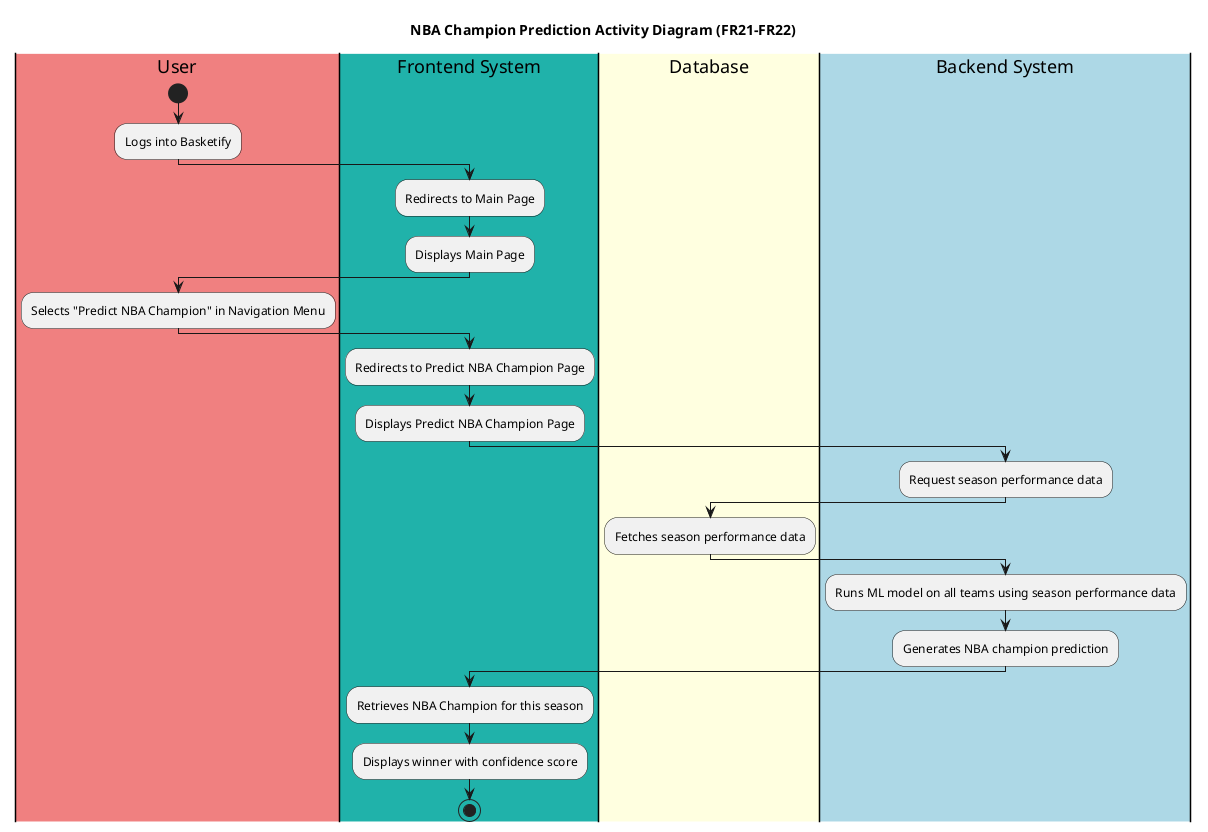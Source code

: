 @startuml PredictNBAChampion
title NBA Champion Prediction Activity Diagram (FR21-FR22)
|#LightCoral|User|
|#LightSeaGreen|Frontend System|
|#LightYellow|Database|
|#LightBlue|Backend System|
|User|
start
:Logs into Basketify;
|Frontend System|
:Redirects to Main Page;
:Displays Main Page;
|User|
:Selects "Predict NBA Champion" in Navigation Menu;
|Frontend System|
:Redirects to Predict NBA Champion Page;
:Displays Predict NBA Champion Page;
|Backend System|
:Request season performance data;
|Database|
:Fetches season performance data;
|Backend System|
:Runs ML model on all teams using season performance data;

|Backend System|
:Generates NBA champion prediction;
|Frontend System|
:Retrieves NBA Champion for this season;
:Displays winner with confidence score;
stop
@enduml